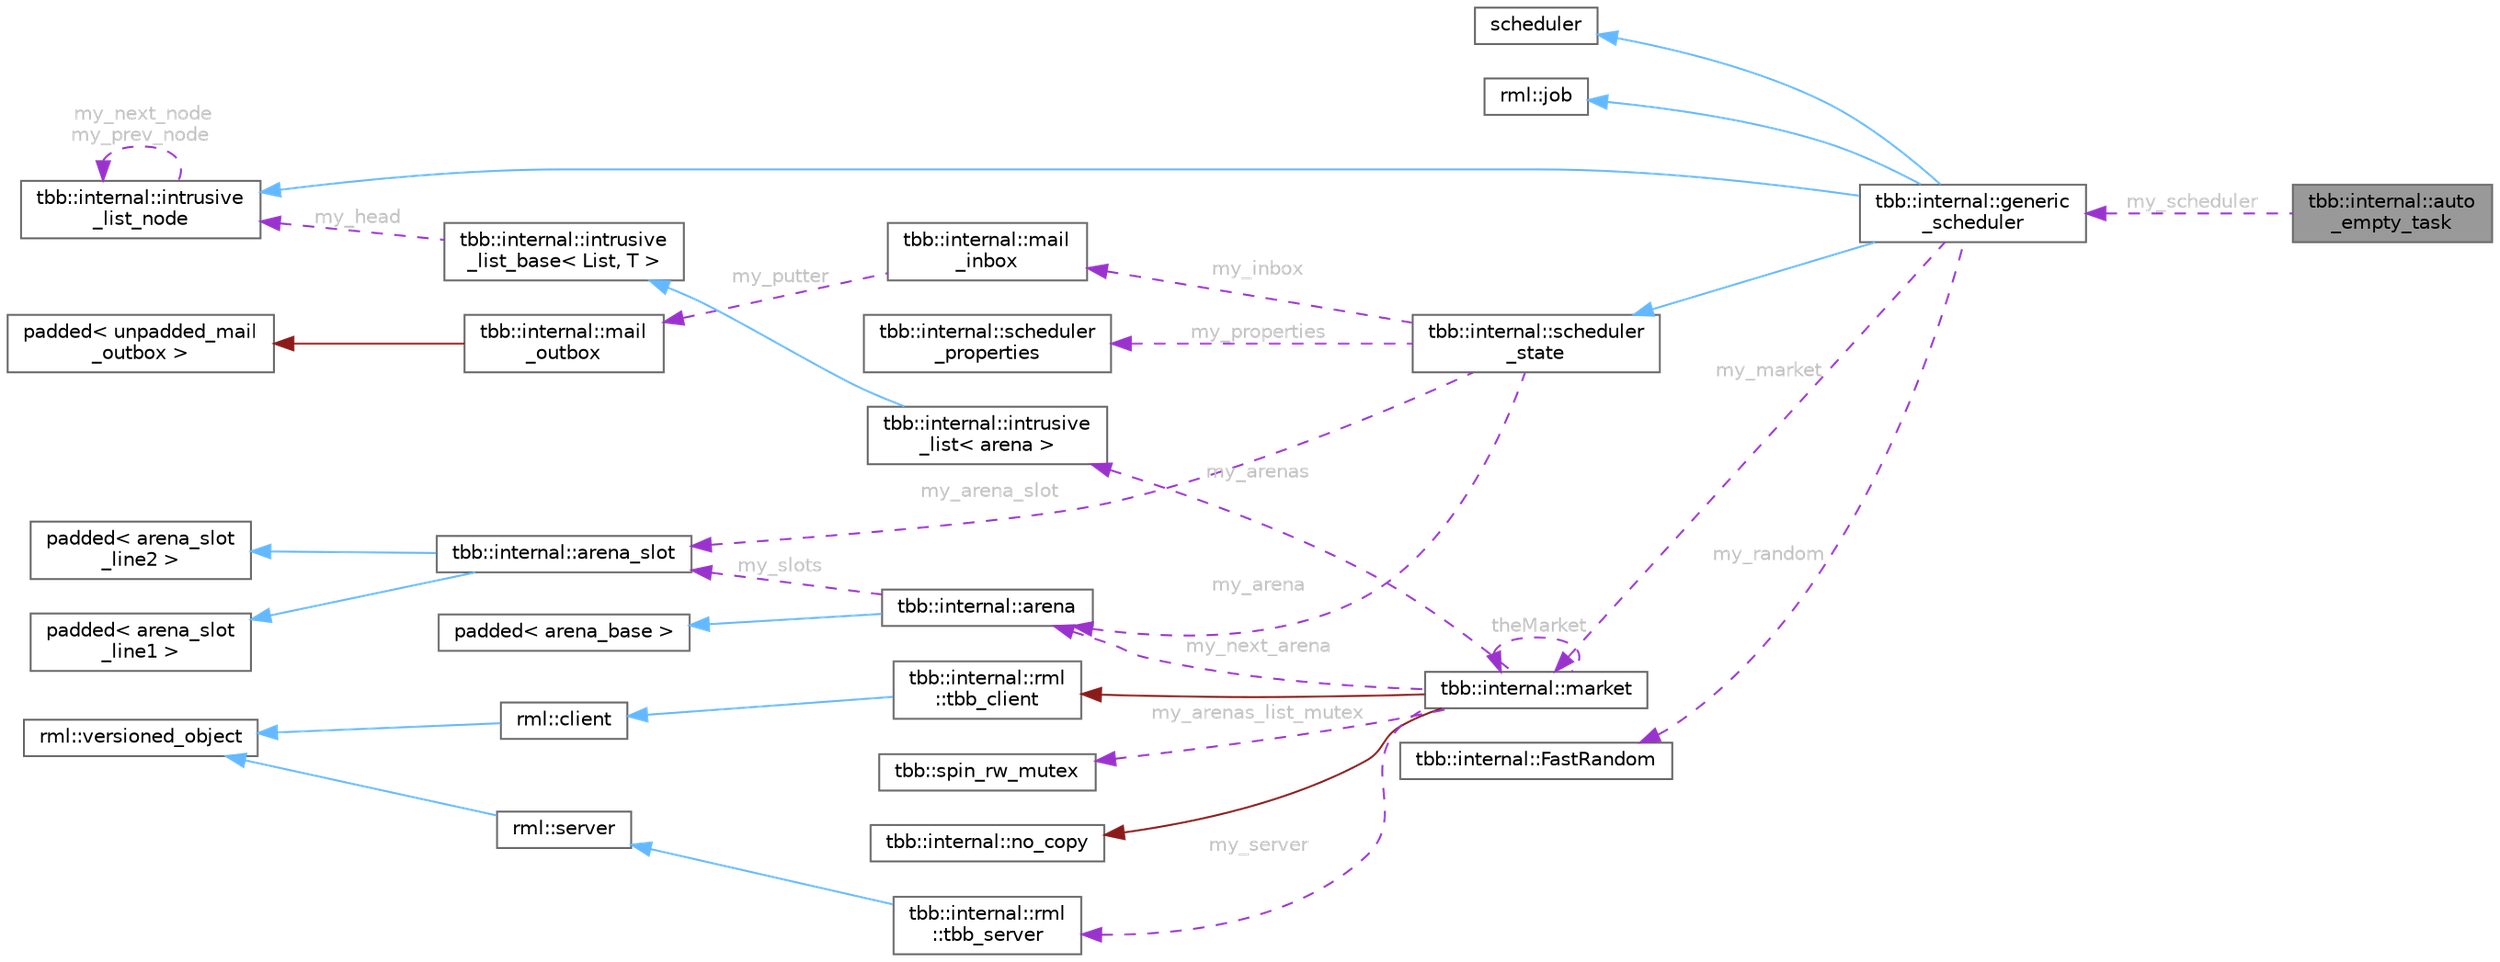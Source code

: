 digraph "tbb::internal::auto_empty_task"
{
 // LATEX_PDF_SIZE
  bgcolor="transparent";
  edge [fontname=Helvetica,fontsize=10,labelfontname=Helvetica,labelfontsize=10];
  node [fontname=Helvetica,fontsize=10,shape=box,height=0.2,width=0.4];
  rankdir="LR";
  Node1 [id="Node000001",label="tbb::internal::auto\l_empty_task",height=0.2,width=0.4,color="gray40", fillcolor="grey60", style="filled", fontcolor="black",tooltip="Smart holder for the empty task class with automatic destruction"];
  Node2 -> Node1 [id="edge1_Node000001_Node000002",dir="back",color="darkorchid3",style="dashed",tooltip=" ",label=" my_scheduler",fontcolor="grey" ];
  Node2 [id="Node000002",label="tbb::internal::generic\l_scheduler",height=0.2,width=0.4,color="gray40", fillcolor="white", style="filled",URL="$classtbb_1_1internal_1_1generic__scheduler.html",tooltip="Work stealing task scheduler."];
  Node3 -> Node2 [id="edge2_Node000002_Node000003",dir="back",color="steelblue1",style="solid",tooltip=" "];
  Node3 [id="Node000003",label="scheduler",height=0.2,width=0.4,color="gray40", fillcolor="white", style="filled",tooltip=" "];
  Node4 -> Node2 [id="edge3_Node000002_Node000004",dir="back",color="steelblue1",style="solid",tooltip=" "];
  Node4 [id="Node000004",label="rml::job",height=0.2,width=0.4,color="gray40", fillcolor="white", style="filled",URL="$classrml_1_1job.html",tooltip="Represents a client's job for an execution context."];
  Node5 -> Node2 [id="edge4_Node000002_Node000005",dir="back",color="steelblue1",style="solid",tooltip=" "];
  Node5 [id="Node000005",label="tbb::internal::intrusive\l_list_node",height=0.2,width=0.4,color="gray40", fillcolor="white", style="filled",URL="$structtbb_1_1internal_1_1intrusive__list__node.html",tooltip="Data structure to be inherited by the types that can form intrusive lists."];
  Node5 -> Node5 [id="edge5_Node000005_Node000005",dir="back",color="darkorchid3",style="dashed",tooltip=" ",label=" my_next_node\nmy_prev_node",fontcolor="grey" ];
  Node6 -> Node2 [id="edge6_Node000002_Node000006",dir="back",color="steelblue1",style="solid",tooltip=" "];
  Node6 [id="Node000006",label="tbb::internal::scheduler\l_state",height=0.2,width=0.4,color="gray40", fillcolor="white", style="filled",URL="$structtbb_1_1internal_1_1scheduler__state.html",tooltip=" "];
  Node7 -> Node6 [id="edge7_Node000006_Node000007",dir="back",color="darkorchid3",style="dashed",tooltip=" ",label=" my_arena_slot",fontcolor="grey" ];
  Node7 [id="Node000007",label="tbb::internal::arena_slot",height=0.2,width=0.4,color="gray40", fillcolor="white", style="filled",URL="$structtbb_1_1internal_1_1arena__slot.html",tooltip=" "];
  Node8 -> Node7 [id="edge8_Node000007_Node000008",dir="back",color="steelblue1",style="solid",tooltip=" "];
  Node8 [id="Node000008",label="padded\< arena_slot\l_line1 \>",height=0.2,width=0.4,color="gray40", fillcolor="white", style="filled",tooltip=" "];
  Node9 -> Node7 [id="edge9_Node000007_Node000009",dir="back",color="steelblue1",style="solid",tooltip=" "];
  Node9 [id="Node000009",label="padded\< arena_slot\l_line2 \>",height=0.2,width=0.4,color="gray40", fillcolor="white", style="filled",tooltip=" "];
  Node10 -> Node6 [id="edge10_Node000006_Node000010",dir="back",color="darkorchid3",style="dashed",tooltip=" ",label=" my_arena",fontcolor="grey" ];
  Node10 [id="Node000010",label="tbb::internal::arena",height=0.2,width=0.4,color="gray40", fillcolor="white", style="filled",URL="$classtbb_1_1internal_1_1arena.html",tooltip=" "];
  Node11 -> Node10 [id="edge11_Node000010_Node000011",dir="back",color="steelblue1",style="solid",tooltip=" "];
  Node11 [id="Node000011",label="padded\< arena_base \>",height=0.2,width=0.4,color="gray40", fillcolor="white", style="filled",tooltip=" "];
  Node7 -> Node10 [id="edge12_Node000010_Node000007",dir="back",color="darkorchid3",style="dashed",tooltip=" ",label=" my_slots",fontcolor="grey" ];
  Node12 -> Node6 [id="edge13_Node000006_Node000012",dir="back",color="darkorchid3",style="dashed",tooltip=" ",label=" my_inbox",fontcolor="grey" ];
  Node12 [id="Node000012",label="tbb::internal::mail\l_inbox",height=0.2,width=0.4,color="gray40", fillcolor="white", style="filled",URL="$classtbb_1_1internal_1_1mail__inbox.html",tooltip="Class representing source of mail."];
  Node13 -> Node12 [id="edge14_Node000012_Node000013",dir="back",color="darkorchid3",style="dashed",tooltip=" ",label=" my_putter",fontcolor="grey" ];
  Node13 [id="Node000013",label="tbb::internal::mail\l_outbox",height=0.2,width=0.4,color="gray40", fillcolor="white", style="filled",URL="$classtbb_1_1internal_1_1mail__outbox.html",tooltip="Class representing where mail is put."];
  Node14 -> Node13 [id="edge15_Node000013_Node000014",dir="back",color="firebrick4",style="solid",tooltip=" "];
  Node14 [id="Node000014",label="padded\< unpadded_mail\l_outbox \>",height=0.2,width=0.4,color="gray40", fillcolor="white", style="filled",tooltip=" "];
  Node15 -> Node6 [id="edge16_Node000006_Node000015",dir="back",color="darkorchid3",style="dashed",tooltip=" ",label=" my_properties",fontcolor="grey" ];
  Node15 [id="Node000015",label="tbb::internal::scheduler\l_properties",height=0.2,width=0.4,color="gray40", fillcolor="white", style="filled",URL="$structtbb_1_1internal_1_1scheduler__properties.html",tooltip="Bit-field representing properties of a sheduler"];
  Node16 -> Node2 [id="edge17_Node000002_Node000016",dir="back",color="darkorchid3",style="dashed",tooltip=" ",label=" my_market",fontcolor="grey" ];
  Node16 [id="Node000016",label="tbb::internal::market",height=0.2,width=0.4,color="gray40", fillcolor="white", style="filled",URL="$classtbb_1_1internal_1_1market.html",tooltip=" "];
  Node17 -> Node16 [id="edge18_Node000016_Node000017",dir="back",color="firebrick4",style="solid",tooltip=" "];
  Node17 [id="Node000017",label="tbb::internal::no_copy",height=0.2,width=0.4,color="gray40", fillcolor="white", style="filled",tooltip=" "];
  Node18 -> Node16 [id="edge19_Node000016_Node000018",dir="back",color="firebrick4",style="solid",tooltip=" "];
  Node18 [id="Node000018",label="tbb::internal::rml\l::tbb_client",height=0.2,width=0.4,color="gray40", fillcolor="white", style="filled",URL="$classtbb_1_1internal_1_1rml_1_1tbb__client.html",tooltip=" "];
  Node19 -> Node18 [id="edge20_Node000018_Node000019",dir="back",color="steelblue1",style="solid",tooltip=" "];
  Node19 [id="Node000019",label="rml::client",height=0.2,width=0.4,color="gray40", fillcolor="white", style="filled",URL="$classrml_1_1client.html",tooltip="Information that client provides to server when asking for a server."];
  Node20 -> Node19 [id="edge21_Node000019_Node000020",dir="back",color="steelblue1",style="solid",tooltip=" "];
  Node20 [id="Node000020",label="rml::versioned_object",height=0.2,width=0.4,color="gray40", fillcolor="white", style="filled",URL="$classrml_1_1versioned__object.html",tooltip=" "];
  Node16 -> Node16 [id="edge22_Node000016_Node000016",dir="back",color="darkorchid3",style="dashed",tooltip=" ",label=" theMarket",fontcolor="grey" ];
  Node21 -> Node16 [id="edge23_Node000016_Node000021",dir="back",color="darkorchid3",style="dashed",tooltip=" ",label=" my_arenas_list_mutex",fontcolor="grey" ];
  Node21 [id="Node000021",label="tbb::spin_rw_mutex",height=0.2,width=0.4,color="gray40", fillcolor="white", style="filled",URL="$classtbb_1_1spin__rw__mutex.html",tooltip="Fast, unfair, spinning reader-writer lock with backoff and writer-preference"];
  Node22 -> Node16 [id="edge24_Node000016_Node000022",dir="back",color="darkorchid3",style="dashed",tooltip=" ",label=" my_server",fontcolor="grey" ];
  Node22 [id="Node000022",label="tbb::internal::rml\l::tbb_server",height=0.2,width=0.4,color="gray40", fillcolor="white", style="filled",URL="$classtbb_1_1internal_1_1rml_1_1tbb__server.html",tooltip="Represents a set of TBB worker threads provided by the server."];
  Node23 -> Node22 [id="edge25_Node000022_Node000023",dir="back",color="steelblue1",style="solid",tooltip=" "];
  Node23 [id="Node000023",label="rml::server",height=0.2,width=0.4,color="gray40", fillcolor="white", style="filled",URL="$classrml_1_1server.html",tooltip=" "];
  Node20 -> Node23 [id="edge26_Node000023_Node000020",dir="back",color="steelblue1",style="solid",tooltip=" "];
  Node24 -> Node16 [id="edge27_Node000016_Node000024",dir="back",color="darkorchid3",style="dashed",tooltip=" ",label=" my_arenas",fontcolor="grey" ];
  Node24 [id="Node000024",label="tbb::internal::intrusive\l_list\< arena \>",height=0.2,width=0.4,color="gray40", fillcolor="white", style="filled",URL="$classtbb_1_1internal_1_1intrusive__list.html",tooltip=" "];
  Node25 -> Node24 [id="edge28_Node000024_Node000025",dir="back",color="steelblue1",style="solid",tooltip=" "];
  Node25 [id="Node000025",label="tbb::internal::intrusive\l_list_base\< List, T \>",height=0.2,width=0.4,color="gray40", fillcolor="white", style="filled",URL="$classtbb_1_1internal_1_1intrusive__list__base.html",tooltip="List of element of type T, where T is derived from intrusive_list_node"];
  Node5 -> Node25 [id="edge29_Node000025_Node000005",dir="back",color="darkorchid3",style="dashed",tooltip=" ",label=" my_head",fontcolor="grey" ];
  Node10 -> Node16 [id="edge30_Node000016_Node000010",dir="back",color="darkorchid3",style="dashed",tooltip=" ",label=" my_next_arena",fontcolor="grey" ];
  Node26 -> Node2 [id="edge31_Node000002_Node000026",dir="back",color="darkorchid3",style="dashed",tooltip=" ",label=" my_random",fontcolor="grey" ];
  Node26 [id="Node000026",label="tbb::internal::FastRandom",height=0.2,width=0.4,color="gray40", fillcolor="white", style="filled",URL="$classtbb_1_1internal_1_1_fast_random.html",tooltip="A fast random number generator."];
}
